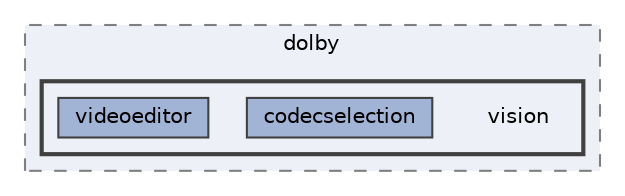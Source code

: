 digraph "vision"
{
 // LATEX_PDF_SIZE
  bgcolor="transparent";
  edge [fontname=Helvetica,fontsize=10,labelfontname=Helvetica,labelfontsize=10];
  node [fontname=Helvetica,fontsize=10,shape=box,height=0.2,width=0.4];
  compound=true
  subgraph clusterdir_e1fe89baa560fcebb3ea3f0a9b5bf1d1 {
    graph [ bgcolor="#edf0f7", pencolor="grey50", label="dolby", fontname=Helvetica,fontsize=10 style="filled,dashed", URL="dir_e1fe89baa560fcebb3ea3f0a9b5bf1d1.html",tooltip=""]
  subgraph clusterdir_924ebb8219b2ed0e75643881d8c548ab {
    graph [ bgcolor="#edf0f7", pencolor="grey25", label="", fontname=Helvetica,fontsize=10 style="filled,bold", URL="dir_924ebb8219b2ed0e75643881d8c548ab.html",tooltip=""]
    dir_924ebb8219b2ed0e75643881d8c548ab [shape=plaintext, label="vision"];
  dir_3e5ffab4866963eb4c66afc3f386b275 [label="codecselection", fillcolor="#a2b4d6", color="grey25", style="filled", URL="dir_3e5ffab4866963eb4c66afc3f386b275.html",tooltip=""];
  dir_f6616051ad1d5f77f8ac96140713f880 [label="videoeditor", fillcolor="#a2b4d6", color="grey25", style="filled", URL="dir_f6616051ad1d5f77f8ac96140713f880.html",tooltip=""];
  }
  }
}
